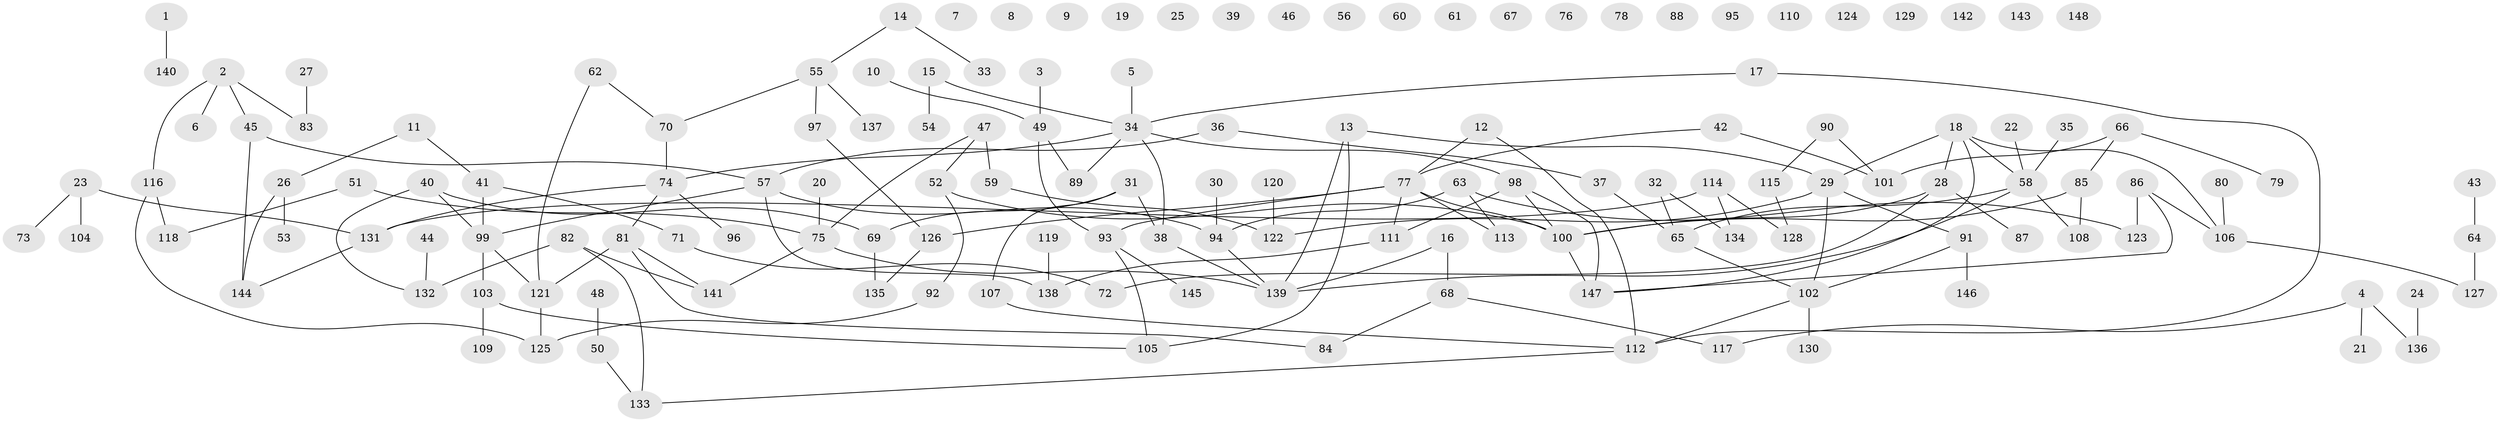 // Generated by graph-tools (version 1.1) at 2025/33/03/09/25 02:33:41]
// undirected, 148 vertices, 164 edges
graph export_dot {
graph [start="1"]
  node [color=gray90,style=filled];
  1;
  2;
  3;
  4;
  5;
  6;
  7;
  8;
  9;
  10;
  11;
  12;
  13;
  14;
  15;
  16;
  17;
  18;
  19;
  20;
  21;
  22;
  23;
  24;
  25;
  26;
  27;
  28;
  29;
  30;
  31;
  32;
  33;
  34;
  35;
  36;
  37;
  38;
  39;
  40;
  41;
  42;
  43;
  44;
  45;
  46;
  47;
  48;
  49;
  50;
  51;
  52;
  53;
  54;
  55;
  56;
  57;
  58;
  59;
  60;
  61;
  62;
  63;
  64;
  65;
  66;
  67;
  68;
  69;
  70;
  71;
  72;
  73;
  74;
  75;
  76;
  77;
  78;
  79;
  80;
  81;
  82;
  83;
  84;
  85;
  86;
  87;
  88;
  89;
  90;
  91;
  92;
  93;
  94;
  95;
  96;
  97;
  98;
  99;
  100;
  101;
  102;
  103;
  104;
  105;
  106;
  107;
  108;
  109;
  110;
  111;
  112;
  113;
  114;
  115;
  116;
  117;
  118;
  119;
  120;
  121;
  122;
  123;
  124;
  125;
  126;
  127;
  128;
  129;
  130;
  131;
  132;
  133;
  134;
  135;
  136;
  137;
  138;
  139;
  140;
  141;
  142;
  143;
  144;
  145;
  146;
  147;
  148;
  1 -- 140;
  2 -- 6;
  2 -- 45;
  2 -- 83;
  2 -- 116;
  3 -- 49;
  4 -- 21;
  4 -- 117;
  4 -- 136;
  5 -- 34;
  10 -- 49;
  11 -- 26;
  11 -- 41;
  12 -- 77;
  12 -- 112;
  13 -- 29;
  13 -- 105;
  13 -- 139;
  14 -- 33;
  14 -- 55;
  15 -- 34;
  15 -- 54;
  16 -- 68;
  16 -- 139;
  17 -- 34;
  17 -- 112;
  18 -- 28;
  18 -- 29;
  18 -- 58;
  18 -- 106;
  18 -- 147;
  20 -- 75;
  22 -- 58;
  23 -- 73;
  23 -- 104;
  23 -- 131;
  24 -- 136;
  26 -- 53;
  26 -- 144;
  27 -- 83;
  28 -- 72;
  28 -- 87;
  28 -- 100;
  29 -- 91;
  29 -- 102;
  29 -- 122;
  30 -- 94;
  31 -- 38;
  31 -- 69;
  31 -- 107;
  32 -- 65;
  32 -- 134;
  34 -- 38;
  34 -- 74;
  34 -- 89;
  34 -- 98;
  35 -- 58;
  36 -- 37;
  36 -- 57;
  37 -- 65;
  38 -- 139;
  40 -- 69;
  40 -- 99;
  40 -- 132;
  41 -- 71;
  41 -- 99;
  42 -- 77;
  42 -- 101;
  43 -- 64;
  44 -- 132;
  45 -- 57;
  45 -- 144;
  47 -- 52;
  47 -- 59;
  47 -- 75;
  48 -- 50;
  49 -- 89;
  49 -- 93;
  50 -- 133;
  51 -- 75;
  51 -- 118;
  52 -- 92;
  52 -- 100;
  55 -- 70;
  55 -- 97;
  55 -- 137;
  57 -- 94;
  57 -- 99;
  57 -- 138;
  58 -- 65;
  58 -- 108;
  58 -- 139;
  59 -- 122;
  62 -- 70;
  62 -- 121;
  63 -- 94;
  63 -- 113;
  63 -- 123;
  64 -- 127;
  65 -- 102;
  66 -- 79;
  66 -- 85;
  66 -- 101;
  68 -- 84;
  68 -- 117;
  69 -- 135;
  70 -- 74;
  71 -- 72;
  74 -- 81;
  74 -- 96;
  74 -- 131;
  75 -- 139;
  75 -- 141;
  77 -- 93;
  77 -- 100;
  77 -- 111;
  77 -- 113;
  77 -- 126;
  80 -- 106;
  81 -- 84;
  81 -- 121;
  81 -- 141;
  82 -- 132;
  82 -- 133;
  82 -- 141;
  85 -- 100;
  85 -- 108;
  86 -- 106;
  86 -- 123;
  86 -- 147;
  90 -- 101;
  90 -- 115;
  91 -- 102;
  91 -- 146;
  92 -- 125;
  93 -- 105;
  93 -- 145;
  94 -- 139;
  97 -- 126;
  98 -- 100;
  98 -- 111;
  98 -- 147;
  99 -- 103;
  99 -- 121;
  100 -- 147;
  102 -- 112;
  102 -- 130;
  103 -- 105;
  103 -- 109;
  106 -- 127;
  107 -- 112;
  111 -- 138;
  112 -- 133;
  114 -- 128;
  114 -- 131;
  114 -- 134;
  115 -- 128;
  116 -- 118;
  116 -- 125;
  119 -- 138;
  120 -- 122;
  121 -- 125;
  126 -- 135;
  131 -- 144;
}
